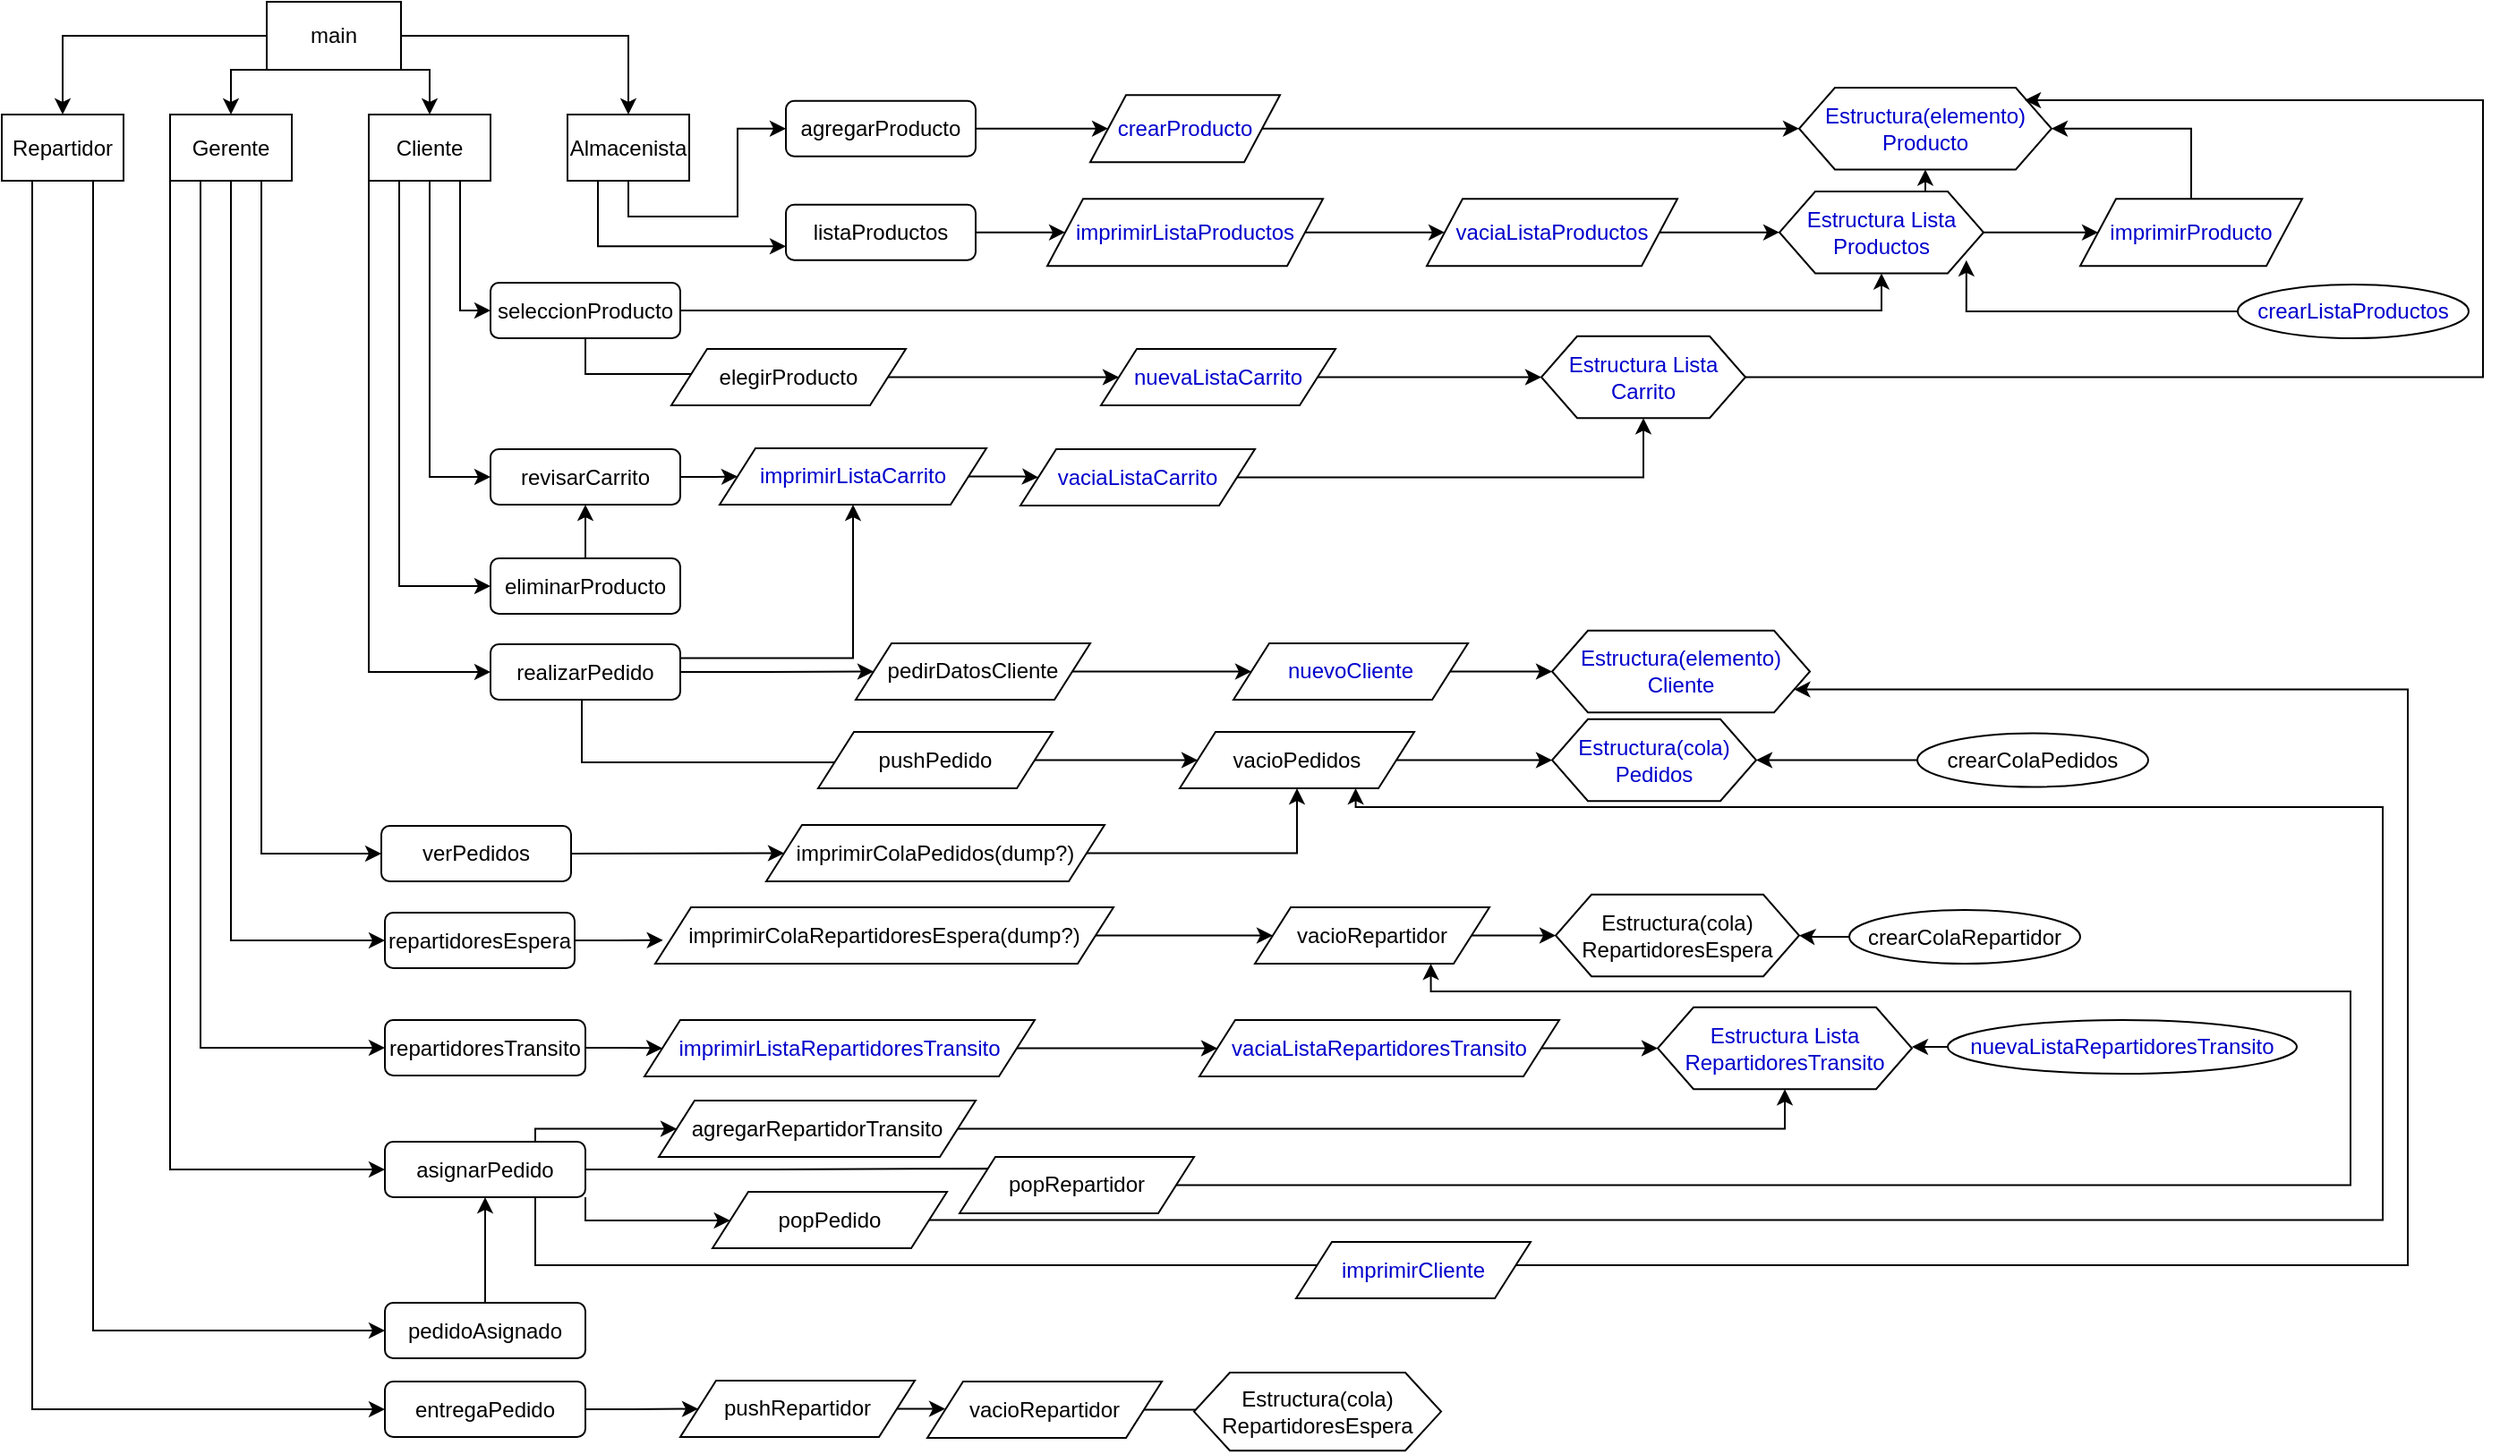 <mxfile version="17.4.1" type="device"><diagram id="2bmFdXmFBogVM8fUGb1J" name="Page-1"><mxGraphModel dx="1073" dy="467" grid="0" gridSize="10" guides="1" tooltips="1" connect="1" arrows="1" fold="1" page="1" pageScale="1" pageWidth="827" pageHeight="1169" math="0" shadow="0"><root><mxCell id="0"/><mxCell id="1" parent="0"/><mxCell id="X82TEkIW_1v4thmt-Yyp-21" style="edgeStyle=orthogonalEdgeStyle;rounded=0;orthogonalLoop=1;jettySize=auto;html=1;exitX=0;exitY=1;exitDx=0;exitDy=0;entryX=0.5;entryY=0;entryDx=0;entryDy=0;" edge="1" parent="1" source="X82TEkIW_1v4thmt-Yyp-1" target="X82TEkIW_1v4thmt-Yyp-6"><mxGeometry relative="1" as="geometry"/></mxCell><mxCell id="X82TEkIW_1v4thmt-Yyp-23" style="edgeStyle=orthogonalEdgeStyle;rounded=0;orthogonalLoop=1;jettySize=auto;html=1;exitX=1;exitY=0.5;exitDx=0;exitDy=0;entryX=0.5;entryY=0;entryDx=0;entryDy=0;" edge="1" parent="1" source="X82TEkIW_1v4thmt-Yyp-1" target="X82TEkIW_1v4thmt-Yyp-4"><mxGeometry relative="1" as="geometry"/></mxCell><mxCell id="X82TEkIW_1v4thmt-Yyp-52" style="edgeStyle=orthogonalEdgeStyle;rounded=0;orthogonalLoop=1;jettySize=auto;html=1;exitX=1;exitY=1;exitDx=0;exitDy=0;entryX=0.5;entryY=0;entryDx=0;entryDy=0;" edge="1" parent="1" source="X82TEkIW_1v4thmt-Yyp-1" target="X82TEkIW_1v4thmt-Yyp-2"><mxGeometry relative="1" as="geometry"/></mxCell><mxCell id="X82TEkIW_1v4thmt-Yyp-53" style="edgeStyle=orthogonalEdgeStyle;rounded=0;orthogonalLoop=1;jettySize=auto;html=1;entryX=0.5;entryY=0;entryDx=0;entryDy=0;" edge="1" parent="1" source="X82TEkIW_1v4thmt-Yyp-1" target="X82TEkIW_1v4thmt-Yyp-5"><mxGeometry relative="1" as="geometry"/></mxCell><mxCell id="X82TEkIW_1v4thmt-Yyp-1" value="main" style="rounded=0;whiteSpace=wrap;html=1;" vertex="1" parent="1"><mxGeometry x="339" y="12" width="75" height="38" as="geometry"/></mxCell><mxCell id="X82TEkIW_1v4thmt-Yyp-84" style="edgeStyle=orthogonalEdgeStyle;rounded=0;orthogonalLoop=1;jettySize=auto;html=1;exitX=0.5;exitY=1;exitDx=0;exitDy=0;entryX=0;entryY=0.5;entryDx=0;entryDy=0;" edge="1" parent="1" source="X82TEkIW_1v4thmt-Yyp-2" target="X82TEkIW_1v4thmt-Yyp-83"><mxGeometry relative="1" as="geometry"/></mxCell><mxCell id="X82TEkIW_1v4thmt-Yyp-92" style="edgeStyle=orthogonalEdgeStyle;rounded=0;orthogonalLoop=1;jettySize=auto;html=1;exitX=0.25;exitY=1;exitDx=0;exitDy=0;entryX=0;entryY=0.5;entryDx=0;entryDy=0;" edge="1" parent="1" source="X82TEkIW_1v4thmt-Yyp-2" target="X82TEkIW_1v4thmt-Yyp-91"><mxGeometry relative="1" as="geometry"/></mxCell><mxCell id="X82TEkIW_1v4thmt-Yyp-95" style="edgeStyle=orthogonalEdgeStyle;rounded=0;orthogonalLoop=1;jettySize=auto;html=1;exitX=0;exitY=1;exitDx=0;exitDy=0;entryX=0;entryY=0.5;entryDx=0;entryDy=0;" edge="1" parent="1" source="X82TEkIW_1v4thmt-Yyp-2" target="X82TEkIW_1v4thmt-Yyp-94"><mxGeometry relative="1" as="geometry"/></mxCell><mxCell id="X82TEkIW_1v4thmt-Yyp-96" style="edgeStyle=orthogonalEdgeStyle;rounded=0;orthogonalLoop=1;jettySize=auto;html=1;exitX=0.75;exitY=1;exitDx=0;exitDy=0;entryX=0;entryY=0.5;entryDx=0;entryDy=0;" edge="1" parent="1" source="X82TEkIW_1v4thmt-Yyp-2" target="X82TEkIW_1v4thmt-Yyp-54"><mxGeometry relative="1" as="geometry"><Array as="points"><mxPoint x="447" y="184"/></Array></mxGeometry></mxCell><mxCell id="X82TEkIW_1v4thmt-Yyp-2" value="Cliente" style="rounded=0;whiteSpace=wrap;html=1;" vertex="1" parent="1"><mxGeometry x="396" y="75" width="68" height="37" as="geometry"/></mxCell><mxCell id="X82TEkIW_1v4thmt-Yyp-28" style="edgeStyle=orthogonalEdgeStyle;rounded=0;orthogonalLoop=1;jettySize=auto;html=1;exitX=0.5;exitY=1;exitDx=0;exitDy=0;entryX=0;entryY=0.5;entryDx=0;entryDy=0;" edge="1" parent="1" source="X82TEkIW_1v4thmt-Yyp-4" target="X82TEkIW_1v4thmt-Yyp-24"><mxGeometry relative="1" as="geometry"/></mxCell><mxCell id="X82TEkIW_1v4thmt-Yyp-30" style="edgeStyle=orthogonalEdgeStyle;rounded=0;orthogonalLoop=1;jettySize=auto;html=1;exitX=0.25;exitY=1;exitDx=0;exitDy=0;entryX=0;entryY=0.75;entryDx=0;entryDy=0;" edge="1" parent="1" source="X82TEkIW_1v4thmt-Yyp-4" target="X82TEkIW_1v4thmt-Yyp-29"><mxGeometry relative="1" as="geometry"/></mxCell><mxCell id="X82TEkIW_1v4thmt-Yyp-4" value="Almacenista" style="rounded=0;whiteSpace=wrap;html=1;" vertex="1" parent="1"><mxGeometry x="507" y="75" width="68" height="37" as="geometry"/></mxCell><mxCell id="X82TEkIW_1v4thmt-Yyp-168" style="edgeStyle=orthogonalEdgeStyle;rounded=0;orthogonalLoop=1;jettySize=auto;html=1;exitX=0.75;exitY=1;exitDx=0;exitDy=0;entryX=0;entryY=0.5;entryDx=0;entryDy=0;" edge="1" parent="1" source="X82TEkIW_1v4thmt-Yyp-5" target="X82TEkIW_1v4thmt-Yyp-167"><mxGeometry relative="1" as="geometry"/></mxCell><mxCell id="X82TEkIW_1v4thmt-Yyp-172" style="edgeStyle=orthogonalEdgeStyle;rounded=0;orthogonalLoop=1;jettySize=auto;html=1;exitX=0.25;exitY=1;exitDx=0;exitDy=0;entryX=0;entryY=0.5;entryDx=0;entryDy=0;" edge="1" parent="1" source="X82TEkIW_1v4thmt-Yyp-5" target="X82TEkIW_1v4thmt-Yyp-171"><mxGeometry relative="1" as="geometry"/></mxCell><mxCell id="X82TEkIW_1v4thmt-Yyp-5" value="Repartidor" style="rounded=0;whiteSpace=wrap;html=1;" vertex="1" parent="1"><mxGeometry x="191" y="75" width="68" height="37" as="geometry"/></mxCell><mxCell id="X82TEkIW_1v4thmt-Yyp-117" style="edgeStyle=orthogonalEdgeStyle;rounded=0;orthogonalLoop=1;jettySize=auto;html=1;exitX=0.75;exitY=1;exitDx=0;exitDy=0;entryX=0;entryY=0.5;entryDx=0;entryDy=0;" edge="1" parent="1" source="X82TEkIW_1v4thmt-Yyp-6" target="X82TEkIW_1v4thmt-Yyp-116"><mxGeometry relative="1" as="geometry"/></mxCell><mxCell id="X82TEkIW_1v4thmt-Yyp-122" style="edgeStyle=orthogonalEdgeStyle;rounded=0;orthogonalLoop=1;jettySize=auto;html=1;exitX=0.5;exitY=1;exitDx=0;exitDy=0;entryX=0;entryY=0.5;entryDx=0;entryDy=0;" edge="1" parent="1" source="X82TEkIW_1v4thmt-Yyp-6" target="X82TEkIW_1v4thmt-Yyp-121"><mxGeometry relative="1" as="geometry"/></mxCell><mxCell id="X82TEkIW_1v4thmt-Yyp-132" style="edgeStyle=orthogonalEdgeStyle;rounded=0;orthogonalLoop=1;jettySize=auto;html=1;exitX=0.25;exitY=1;exitDx=0;exitDy=0;entryX=0;entryY=0.5;entryDx=0;entryDy=0;" edge="1" parent="1" source="X82TEkIW_1v4thmt-Yyp-6" target="X82TEkIW_1v4thmt-Yyp-131"><mxGeometry relative="1" as="geometry"/></mxCell><mxCell id="X82TEkIW_1v4thmt-Yyp-146" style="edgeStyle=orthogonalEdgeStyle;rounded=0;orthogonalLoop=1;jettySize=auto;html=1;exitX=0;exitY=1;exitDx=0;exitDy=0;entryX=0;entryY=0.5;entryDx=0;entryDy=0;" edge="1" parent="1" source="X82TEkIW_1v4thmt-Yyp-6" target="X82TEkIW_1v4thmt-Yyp-145"><mxGeometry relative="1" as="geometry"/></mxCell><mxCell id="X82TEkIW_1v4thmt-Yyp-6" value="Gerente" style="rounded=0;whiteSpace=wrap;html=1;" vertex="1" parent="1"><mxGeometry x="285" y="75" width="68" height="37" as="geometry"/></mxCell><mxCell id="X82TEkIW_1v4thmt-Yyp-24" value="agregarProducto" style="rounded=1;whiteSpace=wrap;html=1;" vertex="1" parent="1"><mxGeometry x="629" y="67.37" width="106" height="31" as="geometry"/></mxCell><mxCell id="X82TEkIW_1v4thmt-Yyp-39" style="edgeStyle=orthogonalEdgeStyle;rounded=0;orthogonalLoop=1;jettySize=auto;html=1;exitX=1;exitY=0.5;exitDx=0;exitDy=0;entryX=0;entryY=0.5;entryDx=0;entryDy=0;" edge="1" parent="1" source="X82TEkIW_1v4thmt-Yyp-25" target="X82TEkIW_1v4thmt-Yyp-38"><mxGeometry relative="1" as="geometry"/></mxCell><mxCell id="X82TEkIW_1v4thmt-Yyp-25" value="&lt;font color=&quot;#0000cc&quot;&gt;crearProducto&lt;/font&gt;" style="shape=parallelogram;perimeter=parallelogramPerimeter;whiteSpace=wrap;html=1;fixedSize=1;" vertex="1" parent="1"><mxGeometry x="799" y="64.12" width="106" height="37.5" as="geometry"/></mxCell><mxCell id="X82TEkIW_1v4thmt-Yyp-26" value="" style="edgeStyle=orthogonalEdgeStyle;rounded=0;orthogonalLoop=1;jettySize=auto;html=1;" edge="1" parent="1" source="X82TEkIW_1v4thmt-Yyp-24" target="X82TEkIW_1v4thmt-Yyp-25"><mxGeometry relative="1" as="geometry"/></mxCell><mxCell id="X82TEkIW_1v4thmt-Yyp-36" style="edgeStyle=orthogonalEdgeStyle;rounded=0;orthogonalLoop=1;jettySize=auto;html=1;" edge="1" parent="1" source="X82TEkIW_1v4thmt-Yyp-29" target="X82TEkIW_1v4thmt-Yyp-35"><mxGeometry relative="1" as="geometry"/></mxCell><mxCell id="X82TEkIW_1v4thmt-Yyp-29" value="listaProductos" style="rounded=1;whiteSpace=wrap;html=1;" vertex="1" parent="1"><mxGeometry x="629" y="125.37" width="106" height="31" as="geometry"/></mxCell><mxCell id="X82TEkIW_1v4thmt-Yyp-60" style="edgeStyle=orthogonalEdgeStyle;rounded=0;orthogonalLoop=1;jettySize=auto;html=1;entryX=1;entryY=0.5;entryDx=0;entryDy=0;" edge="1" parent="1" source="X82TEkIW_1v4thmt-Yyp-34" target="X82TEkIW_1v4thmt-Yyp-38"><mxGeometry relative="1" as="geometry"><Array as="points"><mxPoint x="1414" y="83"/></Array></mxGeometry></mxCell><mxCell id="X82TEkIW_1v4thmt-Yyp-34" value="&lt;font color=&quot;#0000cc&quot;&gt;imprimirProducto&lt;/font&gt;" style="shape=parallelogram;perimeter=parallelogramPerimeter;whiteSpace=wrap;html=1;fixedSize=1;" vertex="1" parent="1"><mxGeometry x="1352" y="122.12" width="124" height="37.5" as="geometry"/></mxCell><mxCell id="X82TEkIW_1v4thmt-Yyp-58" style="edgeStyle=orthogonalEdgeStyle;rounded=0;orthogonalLoop=1;jettySize=auto;html=1;entryX=0;entryY=0.5;entryDx=0;entryDy=0;" edge="1" parent="1" source="X82TEkIW_1v4thmt-Yyp-35" target="X82TEkIW_1v4thmt-Yyp-73"><mxGeometry relative="1" as="geometry"><mxPoint x="948.4" y="140.87" as="targetPoint"/></mxGeometry></mxCell><mxCell id="X82TEkIW_1v4thmt-Yyp-35" value="&lt;font color=&quot;#0000cc&quot;&gt;imprimirListaProductos&lt;/font&gt;" style="shape=parallelogram;perimeter=parallelogramPerimeter;whiteSpace=wrap;html=1;fixedSize=1;" vertex="1" parent="1"><mxGeometry x="775" y="122.12" width="154" height="37.5" as="geometry"/></mxCell><mxCell id="X82TEkIW_1v4thmt-Yyp-38" value="&lt;font color=&quot;#0000cc&quot;&gt;Estructura(elemento) Producto&lt;/font&gt;" style="shape=hexagon;perimeter=hexagonPerimeter2;whiteSpace=wrap;html=1;fixedSize=1;" vertex="1" parent="1"><mxGeometry x="1195" y="59.99" width="141" height="45.75" as="geometry"/></mxCell><mxCell id="X82TEkIW_1v4thmt-Yyp-62" style="edgeStyle=orthogonalEdgeStyle;rounded=0;orthogonalLoop=1;jettySize=auto;html=1;exitX=1;exitY=0.5;exitDx=0;exitDy=0;entryX=0.5;entryY=1;entryDx=0;entryDy=0;" edge="1" parent="1" source="X82TEkIW_1v4thmt-Yyp-54" target="X82TEkIW_1v4thmt-Yyp-57"><mxGeometry relative="1" as="geometry"/></mxCell><mxCell id="X82TEkIW_1v4thmt-Yyp-79" style="edgeStyle=orthogonalEdgeStyle;rounded=0;orthogonalLoop=1;jettySize=auto;html=1;entryX=0;entryY=0.25;entryDx=0;entryDy=0;" edge="1" parent="1" source="X82TEkIW_1v4thmt-Yyp-54" target="X82TEkIW_1v4thmt-Yyp-76"><mxGeometry relative="1" as="geometry"/></mxCell><mxCell id="X82TEkIW_1v4thmt-Yyp-54" value="seleccionProducto" style="rounded=1;whiteSpace=wrap;html=1;" vertex="1" parent="1"><mxGeometry x="464" y="169" width="106" height="31" as="geometry"/></mxCell><mxCell id="X82TEkIW_1v4thmt-Yyp-59" style="edgeStyle=orthogonalEdgeStyle;rounded=0;orthogonalLoop=1;jettySize=auto;html=1;entryX=0;entryY=0.5;entryDx=0;entryDy=0;" edge="1" parent="1" source="X82TEkIW_1v4thmt-Yyp-57" target="X82TEkIW_1v4thmt-Yyp-34"><mxGeometry relative="1" as="geometry"/></mxCell><mxCell id="X82TEkIW_1v4thmt-Yyp-75" style="edgeStyle=orthogonalEdgeStyle;rounded=0;orthogonalLoop=1;jettySize=auto;html=1;exitX=0.5;exitY=0;exitDx=0;exitDy=0;entryX=0.5;entryY=1;entryDx=0;entryDy=0;" edge="1" parent="1" source="X82TEkIW_1v4thmt-Yyp-57" target="X82TEkIW_1v4thmt-Yyp-38"><mxGeometry relative="1" as="geometry"/></mxCell><mxCell id="X82TEkIW_1v4thmt-Yyp-57" value="&lt;font color=&quot;#0000cc&quot;&gt;Estructura Lista Productos&lt;/font&gt;" style="shape=hexagon;perimeter=hexagonPerimeter2;whiteSpace=wrap;html=1;fixedSize=1;" vertex="1" parent="1"><mxGeometry x="1184" y="117.99" width="114" height="45.75" as="geometry"/></mxCell><mxCell id="X82TEkIW_1v4thmt-Yyp-184" style="edgeStyle=orthogonalEdgeStyle;rounded=0;orthogonalLoop=1;jettySize=auto;html=1;exitX=1;exitY=0.5;exitDx=0;exitDy=0;entryX=0.894;entryY=0.153;entryDx=0;entryDy=0;entryPerimeter=0;fontColor=#0000CC;" edge="1" parent="1" source="X82TEkIW_1v4thmt-Yyp-63" target="X82TEkIW_1v4thmt-Yyp-38"><mxGeometry relative="1" as="geometry"><Array as="points"><mxPoint x="1577" y="222"/><mxPoint x="1577" y="67"/></Array></mxGeometry></mxCell><mxCell id="X82TEkIW_1v4thmt-Yyp-63" value="&lt;font color=&quot;#0000cc&quot;&gt;Estructura Lista Carrito&lt;/font&gt;" style="shape=hexagon;perimeter=hexagonPerimeter2;whiteSpace=wrap;html=1;fixedSize=1;" vertex="1" parent="1"><mxGeometry x="1051" y="198.89" width="114" height="45.75" as="geometry"/></mxCell><mxCell id="X82TEkIW_1v4thmt-Yyp-67" style="edgeStyle=orthogonalEdgeStyle;rounded=0;orthogonalLoop=1;jettySize=auto;html=1;entryX=0;entryY=0.5;entryDx=0;entryDy=0;" edge="1" parent="1" source="X82TEkIW_1v4thmt-Yyp-65" target="X82TEkIW_1v4thmt-Yyp-63"><mxGeometry relative="1" as="geometry"/></mxCell><mxCell id="X82TEkIW_1v4thmt-Yyp-65" value="&lt;font color=&quot;#0000cc&quot;&gt;nuevaListaCarrito&lt;/font&gt;" style="shape=parallelogram;perimeter=parallelogramPerimeter;whiteSpace=wrap;html=1;fixedSize=1;" vertex="1" parent="1"><mxGeometry x="805" y="206.01" width="131" height="31.5" as="geometry"/></mxCell><mxCell id="X82TEkIW_1v4thmt-Yyp-74" style="edgeStyle=orthogonalEdgeStyle;rounded=0;orthogonalLoop=1;jettySize=auto;html=1;entryX=0;entryY=0.5;entryDx=0;entryDy=0;" edge="1" parent="1" source="X82TEkIW_1v4thmt-Yyp-73" target="X82TEkIW_1v4thmt-Yyp-57"><mxGeometry relative="1" as="geometry"/></mxCell><mxCell id="X82TEkIW_1v4thmt-Yyp-73" value="&lt;font color=&quot;#0000cc&quot;&gt;vaciaListaProductos&lt;/font&gt;" style="shape=parallelogram;perimeter=parallelogramPerimeter;whiteSpace=wrap;html=1;fixedSize=1;" vertex="1" parent="1"><mxGeometry x="987" y="122.11" width="140" height="37.5" as="geometry"/></mxCell><mxCell id="X82TEkIW_1v4thmt-Yyp-87" style="edgeStyle=orthogonalEdgeStyle;rounded=0;orthogonalLoop=1;jettySize=auto;html=1;" edge="1" parent="1" source="X82TEkIW_1v4thmt-Yyp-76" target="X82TEkIW_1v4thmt-Yyp-65"><mxGeometry relative="1" as="geometry"/></mxCell><mxCell id="X82TEkIW_1v4thmt-Yyp-76" value="elegirProducto" style="shape=parallelogram;perimeter=parallelogramPerimeter;whiteSpace=wrap;html=1;fixedSize=1;" vertex="1" parent="1"><mxGeometry x="565" y="206.01" width="131" height="31.5" as="geometry"/></mxCell><mxCell id="X82TEkIW_1v4thmt-Yyp-89" style="edgeStyle=orthogonalEdgeStyle;rounded=0;orthogonalLoop=1;jettySize=auto;html=1;entryX=0.5;entryY=1;entryDx=0;entryDy=0;" edge="1" parent="1" source="X82TEkIW_1v4thmt-Yyp-80" target="X82TEkIW_1v4thmt-Yyp-63"><mxGeometry relative="1" as="geometry"/></mxCell><mxCell id="X82TEkIW_1v4thmt-Yyp-80" value="&lt;font color=&quot;#0000cc&quot;&gt;vaciaListaCarrito&lt;/font&gt;" style="shape=parallelogram;perimeter=parallelogramPerimeter;whiteSpace=wrap;html=1;fixedSize=1;" vertex="1" parent="1"><mxGeometry x="760" y="262" width="131" height="31.5" as="geometry"/></mxCell><mxCell id="X82TEkIW_1v4thmt-Yyp-86" style="edgeStyle=orthogonalEdgeStyle;rounded=0;orthogonalLoop=1;jettySize=auto;html=1;" edge="1" parent="1" source="X82TEkIW_1v4thmt-Yyp-83" target="X82TEkIW_1v4thmt-Yyp-85"><mxGeometry relative="1" as="geometry"/></mxCell><mxCell id="X82TEkIW_1v4thmt-Yyp-83" value="revisarCarrito" style="rounded=1;whiteSpace=wrap;html=1;" vertex="1" parent="1"><mxGeometry x="464" y="262" width="106" height="31" as="geometry"/></mxCell><mxCell id="X82TEkIW_1v4thmt-Yyp-88" style="edgeStyle=orthogonalEdgeStyle;rounded=0;orthogonalLoop=1;jettySize=auto;html=1;entryX=0;entryY=0.5;entryDx=0;entryDy=0;" edge="1" parent="1" source="X82TEkIW_1v4thmt-Yyp-85" target="X82TEkIW_1v4thmt-Yyp-80"><mxGeometry relative="1" as="geometry"/></mxCell><mxCell id="X82TEkIW_1v4thmt-Yyp-85" value="&lt;font color=&quot;#0000cc&quot;&gt;imprimirListaCarrito&lt;/font&gt;" style="shape=parallelogram;perimeter=parallelogramPerimeter;whiteSpace=wrap;html=1;fixedSize=1;" vertex="1" parent="1"><mxGeometry x="592" y="261.5" width="149" height="31.5" as="geometry"/></mxCell><mxCell id="X82TEkIW_1v4thmt-Yyp-93" style="edgeStyle=orthogonalEdgeStyle;rounded=0;orthogonalLoop=1;jettySize=auto;html=1;entryX=0.5;entryY=1;entryDx=0;entryDy=0;" edge="1" parent="1" source="X82TEkIW_1v4thmt-Yyp-91" target="X82TEkIW_1v4thmt-Yyp-83"><mxGeometry relative="1" as="geometry"/></mxCell><mxCell id="X82TEkIW_1v4thmt-Yyp-91" value="eliminarProducto" style="rounded=1;whiteSpace=wrap;html=1;" vertex="1" parent="1"><mxGeometry x="464" y="323" width="106" height="31" as="geometry"/></mxCell><mxCell id="X82TEkIW_1v4thmt-Yyp-97" style="edgeStyle=orthogonalEdgeStyle;rounded=0;orthogonalLoop=1;jettySize=auto;html=1;exitX=1;exitY=0.25;exitDx=0;exitDy=0;entryX=0.5;entryY=1;entryDx=0;entryDy=0;" edge="1" parent="1" source="X82TEkIW_1v4thmt-Yyp-94" target="X82TEkIW_1v4thmt-Yyp-85"><mxGeometry relative="1" as="geometry"/></mxCell><mxCell id="X82TEkIW_1v4thmt-Yyp-100" style="edgeStyle=orthogonalEdgeStyle;rounded=0;orthogonalLoop=1;jettySize=auto;html=1;exitX=1;exitY=0.5;exitDx=0;exitDy=0;entryX=0;entryY=0.5;entryDx=0;entryDy=0;" edge="1" parent="1" source="X82TEkIW_1v4thmt-Yyp-94" target="X82TEkIW_1v4thmt-Yyp-99"><mxGeometry relative="1" as="geometry"><mxPoint x="673.2" y="386.8" as="targetPoint"/></mxGeometry></mxCell><mxCell id="X82TEkIW_1v4thmt-Yyp-107" style="edgeStyle=orthogonalEdgeStyle;rounded=0;orthogonalLoop=1;jettySize=auto;html=1;entryX=0;entryY=0.5;entryDx=0;entryDy=0;" edge="1" parent="1" source="X82TEkIW_1v4thmt-Yyp-94" target="X82TEkIW_1v4thmt-Yyp-106"><mxGeometry relative="1" as="geometry"><Array as="points"><mxPoint x="515" y="437"/></Array></mxGeometry></mxCell><mxCell id="X82TEkIW_1v4thmt-Yyp-94" value="realizarPedido" style="rounded=1;whiteSpace=wrap;html=1;" vertex="1" parent="1"><mxGeometry x="464" y="371" width="106" height="31" as="geometry"/></mxCell><mxCell id="X82TEkIW_1v4thmt-Yyp-98" value="&lt;font color=&quot;#0000cc&quot;&gt;Estructura(elemento) Cliente&lt;/font&gt;" style="shape=hexagon;perimeter=hexagonPerimeter2;whiteSpace=wrap;html=1;fixedSize=1;" vertex="1" parent="1"><mxGeometry x="1057" y="363.37" width="144" height="45.75" as="geometry"/></mxCell><mxCell id="X82TEkIW_1v4thmt-Yyp-103" value="" style="edgeStyle=orthogonalEdgeStyle;rounded=0;orthogonalLoop=1;jettySize=auto;html=1;" edge="1" parent="1" source="X82TEkIW_1v4thmt-Yyp-99" target="X82TEkIW_1v4thmt-Yyp-102"><mxGeometry relative="1" as="geometry"/></mxCell><mxCell id="X82TEkIW_1v4thmt-Yyp-99" value="pedirDatosCliente" style="shape=parallelogram;perimeter=parallelogramPerimeter;whiteSpace=wrap;html=1;fixedSize=1;" vertex="1" parent="1"><mxGeometry x="668" y="370.5" width="131" height="31.5" as="geometry"/></mxCell><mxCell id="X82TEkIW_1v4thmt-Yyp-104" style="edgeStyle=orthogonalEdgeStyle;rounded=0;orthogonalLoop=1;jettySize=auto;html=1;entryX=0;entryY=0.5;entryDx=0;entryDy=0;" edge="1" parent="1" source="X82TEkIW_1v4thmt-Yyp-102" target="X82TEkIW_1v4thmt-Yyp-98"><mxGeometry relative="1" as="geometry"/></mxCell><mxCell id="X82TEkIW_1v4thmt-Yyp-102" value="&lt;font color=&quot;#0000cc&quot;&gt;nuevoCliente&lt;/font&gt;" style="shape=parallelogram;perimeter=parallelogramPerimeter;whiteSpace=wrap;html=1;fixedSize=1;" vertex="1" parent="1"><mxGeometry x="879" y="370.5" width="131" height="31.5" as="geometry"/></mxCell><mxCell id="X82TEkIW_1v4thmt-Yyp-109" style="edgeStyle=orthogonalEdgeStyle;rounded=0;orthogonalLoop=1;jettySize=auto;html=1;entryX=0;entryY=0.5;entryDx=0;entryDy=0;" edge="1" parent="1" source="X82TEkIW_1v4thmt-Yyp-106" target="X82TEkIW_1v4thmt-Yyp-108"><mxGeometry relative="1" as="geometry"/></mxCell><mxCell id="X82TEkIW_1v4thmt-Yyp-106" value="pushPedido" style="shape=parallelogram;perimeter=parallelogramPerimeter;whiteSpace=wrap;html=1;fixedSize=1;" vertex="1" parent="1"><mxGeometry x="647" y="420" width="131" height="31.5" as="geometry"/></mxCell><mxCell id="X82TEkIW_1v4thmt-Yyp-111" style="edgeStyle=orthogonalEdgeStyle;rounded=0;orthogonalLoop=1;jettySize=auto;html=1;exitX=1;exitY=0.5;exitDx=0;exitDy=0;entryX=0;entryY=0.5;entryDx=0;entryDy=0;" edge="1" parent="1" source="X82TEkIW_1v4thmt-Yyp-108" target="X82TEkIW_1v4thmt-Yyp-110"><mxGeometry relative="1" as="geometry"/></mxCell><mxCell id="X82TEkIW_1v4thmt-Yyp-108" value="vacioPedidos" style="shape=parallelogram;perimeter=parallelogramPerimeter;whiteSpace=wrap;html=1;fixedSize=1;" vertex="1" parent="1"><mxGeometry x="849" y="420" width="131" height="31.5" as="geometry"/></mxCell><mxCell id="X82TEkIW_1v4thmt-Yyp-110" value="&lt;font color=&quot;#0000cc&quot;&gt;Estructura(cola) Pedidos&lt;/font&gt;" style="shape=hexagon;perimeter=hexagonPerimeter2;whiteSpace=wrap;html=1;fixedSize=1;" vertex="1" parent="1"><mxGeometry x="1057" y="412.87" width="114" height="45.75" as="geometry"/></mxCell><mxCell id="X82TEkIW_1v4thmt-Yyp-113" style="edgeStyle=orthogonalEdgeStyle;rounded=0;orthogonalLoop=1;jettySize=auto;html=1;entryX=0.916;entryY=0.84;entryDx=0;entryDy=0;entryPerimeter=0;" edge="1" parent="1" source="X82TEkIW_1v4thmt-Yyp-112" target="X82TEkIW_1v4thmt-Yyp-57"><mxGeometry relative="1" as="geometry"/></mxCell><mxCell id="X82TEkIW_1v4thmt-Yyp-112" value="&lt;font color=&quot;#0000cc&quot;&gt;crearListaProductos&lt;/font&gt;" style="ellipse;whiteSpace=wrap;html=1;" vertex="1" parent="1"><mxGeometry x="1440" y="170" width="129" height="30" as="geometry"/></mxCell><mxCell id="X82TEkIW_1v4thmt-Yyp-115" style="edgeStyle=orthogonalEdgeStyle;rounded=0;orthogonalLoop=1;jettySize=auto;html=1;entryX=1;entryY=0.5;entryDx=0;entryDy=0;" edge="1" parent="1" source="X82TEkIW_1v4thmt-Yyp-114" target="X82TEkIW_1v4thmt-Yyp-110"><mxGeometry relative="1" as="geometry"/></mxCell><mxCell id="X82TEkIW_1v4thmt-Yyp-114" value="crearColaPedidos" style="ellipse;whiteSpace=wrap;html=1;" vertex="1" parent="1"><mxGeometry x="1261" y="420.74" width="129" height="30" as="geometry"/></mxCell><mxCell id="X82TEkIW_1v4thmt-Yyp-119" style="edgeStyle=orthogonalEdgeStyle;rounded=0;orthogonalLoop=1;jettySize=auto;html=1;exitX=1;exitY=0.5;exitDx=0;exitDy=0;entryX=0;entryY=0.5;entryDx=0;entryDy=0;" edge="1" parent="1" source="X82TEkIW_1v4thmt-Yyp-116" target="X82TEkIW_1v4thmt-Yyp-118"><mxGeometry relative="1" as="geometry"><Array as="points"><mxPoint x="507" y="488"/></Array></mxGeometry></mxCell><mxCell id="X82TEkIW_1v4thmt-Yyp-116" value="verPedidos" style="rounded=1;whiteSpace=wrap;html=1;" vertex="1" parent="1"><mxGeometry x="403" y="472.5" width="106" height="31" as="geometry"/></mxCell><mxCell id="X82TEkIW_1v4thmt-Yyp-120" style="edgeStyle=orthogonalEdgeStyle;rounded=0;orthogonalLoop=1;jettySize=auto;html=1;exitX=1;exitY=0.5;exitDx=0;exitDy=0;entryX=0.5;entryY=1;entryDx=0;entryDy=0;" edge="1" parent="1" source="X82TEkIW_1v4thmt-Yyp-118" target="X82TEkIW_1v4thmt-Yyp-108"><mxGeometry relative="1" as="geometry"/></mxCell><mxCell id="X82TEkIW_1v4thmt-Yyp-118" value="imprimirColaPedidos(dump?)" style="shape=parallelogram;perimeter=parallelogramPerimeter;whiteSpace=wrap;html=1;fixedSize=1;" vertex="1" parent="1"><mxGeometry x="618" y="472" width="189" height="31.5" as="geometry"/></mxCell><mxCell id="X82TEkIW_1v4thmt-Yyp-124" style="edgeStyle=orthogonalEdgeStyle;rounded=0;orthogonalLoop=1;jettySize=auto;html=1;exitX=1;exitY=0.5;exitDx=0;exitDy=0;entryX=0.017;entryY=0.584;entryDx=0;entryDy=0;entryPerimeter=0;" edge="1" parent="1" source="X82TEkIW_1v4thmt-Yyp-121" target="X82TEkIW_1v4thmt-Yyp-123"><mxGeometry relative="1" as="geometry"/></mxCell><mxCell id="X82TEkIW_1v4thmt-Yyp-121" value="repartidoresEspera" style="rounded=1;whiteSpace=wrap;html=1;" vertex="1" parent="1"><mxGeometry x="405" y="521" width="106" height="31" as="geometry"/></mxCell><mxCell id="X82TEkIW_1v4thmt-Yyp-128" style="edgeStyle=orthogonalEdgeStyle;rounded=0;orthogonalLoop=1;jettySize=auto;html=1;entryX=0;entryY=0.5;entryDx=0;entryDy=0;" edge="1" parent="1" source="X82TEkIW_1v4thmt-Yyp-123" target="X82TEkIW_1v4thmt-Yyp-126"><mxGeometry relative="1" as="geometry"/></mxCell><mxCell id="X82TEkIW_1v4thmt-Yyp-123" value="imprimirColaRepartidoresEspera(dump?)" style="shape=parallelogram;perimeter=parallelogramPerimeter;whiteSpace=wrap;html=1;fixedSize=1;" vertex="1" parent="1"><mxGeometry x="556" y="518" width="256" height="31.5" as="geometry"/></mxCell><mxCell id="X82TEkIW_1v4thmt-Yyp-130" style="edgeStyle=orthogonalEdgeStyle;rounded=0;orthogonalLoop=1;jettySize=auto;html=1;entryX=0;entryY=0.5;entryDx=0;entryDy=0;" edge="1" parent="1" source="X82TEkIW_1v4thmt-Yyp-126" target="X82TEkIW_1v4thmt-Yyp-129"><mxGeometry relative="1" as="geometry"/></mxCell><mxCell id="X82TEkIW_1v4thmt-Yyp-126" value="vacioRepartidor" style="shape=parallelogram;perimeter=parallelogramPerimeter;whiteSpace=wrap;html=1;fixedSize=1;" vertex="1" parent="1"><mxGeometry x="891" y="518" width="131" height="31.5" as="geometry"/></mxCell><mxCell id="X82TEkIW_1v4thmt-Yyp-129" value="Estructura(cola) RepartidoresEspera" style="shape=hexagon;perimeter=hexagonPerimeter2;whiteSpace=wrap;html=1;fixedSize=1;" vertex="1" parent="1"><mxGeometry x="1059" y="510.88" width="136" height="45.75" as="geometry"/></mxCell><mxCell id="X82TEkIW_1v4thmt-Yyp-135" style="edgeStyle=orthogonalEdgeStyle;rounded=0;orthogonalLoop=1;jettySize=auto;html=1;entryX=0;entryY=0.5;entryDx=0;entryDy=0;" edge="1" parent="1" source="X82TEkIW_1v4thmt-Yyp-131" target="X82TEkIW_1v4thmt-Yyp-133"><mxGeometry relative="1" as="geometry"/></mxCell><mxCell id="X82TEkIW_1v4thmt-Yyp-131" value="repartidoresTransito" style="rounded=1;whiteSpace=wrap;html=1;" vertex="1" parent="1"><mxGeometry x="405" y="581" width="112" height="31" as="geometry"/></mxCell><mxCell id="X82TEkIW_1v4thmt-Yyp-137" style="edgeStyle=orthogonalEdgeStyle;rounded=0;orthogonalLoop=1;jettySize=auto;html=1;entryX=0;entryY=0.5;entryDx=0;entryDy=0;" edge="1" parent="1" source="X82TEkIW_1v4thmt-Yyp-133" target="X82TEkIW_1v4thmt-Yyp-136"><mxGeometry relative="1" as="geometry"/></mxCell><mxCell id="X82TEkIW_1v4thmt-Yyp-133" value="&lt;font color=&quot;#0000cc&quot;&gt;imprimirListaRepartidoresTransito&lt;/font&gt;" style="shape=parallelogram;perimeter=parallelogramPerimeter;whiteSpace=wrap;html=1;fixedSize=1;" vertex="1" parent="1"><mxGeometry x="550" y="581" width="218" height="31.5" as="geometry"/></mxCell><mxCell id="X82TEkIW_1v4thmt-Yyp-140" style="edgeStyle=orthogonalEdgeStyle;rounded=0;orthogonalLoop=1;jettySize=auto;html=1;entryX=0;entryY=0.5;entryDx=0;entryDy=0;" edge="1" parent="1" source="X82TEkIW_1v4thmt-Yyp-136" target="X82TEkIW_1v4thmt-Yyp-139"><mxGeometry relative="1" as="geometry"/></mxCell><mxCell id="X82TEkIW_1v4thmt-Yyp-136" value="&lt;font color=&quot;#0000cc&quot;&gt;vaciaListaRepartidoresTransito&lt;/font&gt;" style="shape=parallelogram;perimeter=parallelogramPerimeter;whiteSpace=wrap;html=1;fixedSize=1;" vertex="1" parent="1"><mxGeometry x="860" y="581" width="201" height="31.5" as="geometry"/></mxCell><mxCell id="X82TEkIW_1v4thmt-Yyp-139" value="&lt;font color=&quot;#0000cc&quot;&gt;Estructura Lista RepartidoresTransito&lt;/font&gt;" style="shape=hexagon;perimeter=hexagonPerimeter2;whiteSpace=wrap;html=1;fixedSize=1;" vertex="1" parent="1"><mxGeometry x="1116" y="573.88" width="142" height="45.75" as="geometry"/></mxCell><mxCell id="X82TEkIW_1v4thmt-Yyp-142" style="edgeStyle=orthogonalEdgeStyle;rounded=0;orthogonalLoop=1;jettySize=auto;html=1;entryX=1;entryY=0.5;entryDx=0;entryDy=0;" edge="1" parent="1" source="X82TEkIW_1v4thmt-Yyp-141" target="X82TEkIW_1v4thmt-Yyp-139"><mxGeometry relative="1" as="geometry"/></mxCell><mxCell id="X82TEkIW_1v4thmt-Yyp-141" value="&lt;font color=&quot;#0000cc&quot;&gt;nuevaListaRepartidoresTransito&lt;/font&gt;" style="ellipse;whiteSpace=wrap;html=1;" vertex="1" parent="1"><mxGeometry x="1278" y="581" width="195" height="30" as="geometry"/></mxCell><mxCell id="X82TEkIW_1v4thmt-Yyp-176" style="edgeStyle=orthogonalEdgeStyle;rounded=0;orthogonalLoop=1;jettySize=auto;html=1;entryX=1;entryY=0.5;entryDx=0;entryDy=0;" edge="1" parent="1" source="X82TEkIW_1v4thmt-Yyp-143" target="X82TEkIW_1v4thmt-Yyp-129"><mxGeometry relative="1" as="geometry"/></mxCell><mxCell id="X82TEkIW_1v4thmt-Yyp-143" value="crearColaRepartidor" style="ellipse;whiteSpace=wrap;html=1;" vertex="1" parent="1"><mxGeometry x="1223" y="519.5" width="129" height="30" as="geometry"/></mxCell><mxCell id="X82TEkIW_1v4thmt-Yyp-157" style="edgeStyle=orthogonalEdgeStyle;rounded=0;orthogonalLoop=1;jettySize=auto;html=1;exitX=0.75;exitY=0;exitDx=0;exitDy=0;entryX=0;entryY=0.5;entryDx=0;entryDy=0;" edge="1" parent="1" source="X82TEkIW_1v4thmt-Yyp-145" target="X82TEkIW_1v4thmt-Yyp-153"><mxGeometry relative="1" as="geometry"><Array as="points"><mxPoint x="489" y="642"/></Array></mxGeometry></mxCell><mxCell id="X82TEkIW_1v4thmt-Yyp-161" style="edgeStyle=orthogonalEdgeStyle;rounded=0;orthogonalLoop=1;jettySize=auto;html=1;exitX=1;exitY=0.5;exitDx=0;exitDy=0;entryX=0;entryY=0;entryDx=0;entryDy=0;" edge="1" parent="1" source="X82TEkIW_1v4thmt-Yyp-145" target="X82TEkIW_1v4thmt-Yyp-149"><mxGeometry relative="1" as="geometry"><Array as="points"><mxPoint x="622" y="664"/><mxPoint x="743" y="664"/></Array></mxGeometry></mxCell><mxCell id="X82TEkIW_1v4thmt-Yyp-165" style="edgeStyle=orthogonalEdgeStyle;rounded=0;orthogonalLoop=1;jettySize=auto;html=1;exitX=1;exitY=1;exitDx=0;exitDy=0;" edge="1" parent="1" source="X82TEkIW_1v4thmt-Yyp-145" target="X82TEkIW_1v4thmt-Yyp-159"><mxGeometry relative="1" as="geometry"><Array as="points"><mxPoint x="517" y="693"/></Array></mxGeometry></mxCell><mxCell id="X82TEkIW_1v4thmt-Yyp-170" style="edgeStyle=orthogonalEdgeStyle;rounded=0;orthogonalLoop=1;jettySize=auto;html=1;exitX=0.75;exitY=1;exitDx=0;exitDy=0;entryX=1;entryY=0.75;entryDx=0;entryDy=0;" edge="1" parent="1" source="X82TEkIW_1v4thmt-Yyp-145" target="X82TEkIW_1v4thmt-Yyp-98"><mxGeometry relative="1" as="geometry"><Array as="points"><mxPoint x="489" y="718"/><mxPoint x="1535" y="718"/><mxPoint x="1535" y="396"/></Array></mxGeometry></mxCell><mxCell id="X82TEkIW_1v4thmt-Yyp-145" value="asignarPedido" style="rounded=1;whiteSpace=wrap;html=1;" vertex="1" parent="1"><mxGeometry x="405" y="649" width="112" height="31" as="geometry"/></mxCell><mxCell id="X82TEkIW_1v4thmt-Yyp-151" style="edgeStyle=orthogonalEdgeStyle;rounded=0;orthogonalLoop=1;jettySize=auto;html=1;entryX=0.75;entryY=1;entryDx=0;entryDy=0;" edge="1" parent="1" source="X82TEkIW_1v4thmt-Yyp-149" target="X82TEkIW_1v4thmt-Yyp-126"><mxGeometry relative="1" as="geometry"><Array as="points"><mxPoint x="1503" y="673"/><mxPoint x="1503" y="565"/><mxPoint x="989" y="565"/></Array></mxGeometry></mxCell><mxCell id="X82TEkIW_1v4thmt-Yyp-149" value="popRepartidor" style="shape=parallelogram;perimeter=parallelogramPerimeter;whiteSpace=wrap;html=1;fixedSize=1;" vertex="1" parent="1"><mxGeometry x="726" y="657.5" width="131" height="31.5" as="geometry"/></mxCell><mxCell id="X82TEkIW_1v4thmt-Yyp-156" style="edgeStyle=orthogonalEdgeStyle;rounded=0;orthogonalLoop=1;jettySize=auto;html=1;exitX=1;exitY=0.5;exitDx=0;exitDy=0;entryX=0.5;entryY=1;entryDx=0;entryDy=0;" edge="1" parent="1" source="X82TEkIW_1v4thmt-Yyp-153" target="X82TEkIW_1v4thmt-Yyp-139"><mxGeometry relative="1" as="geometry"/></mxCell><mxCell id="X82TEkIW_1v4thmt-Yyp-153" value="agregarRepartidorTransito" style="shape=parallelogram;perimeter=parallelogramPerimeter;whiteSpace=wrap;html=1;fixedSize=1;" vertex="1" parent="1"><mxGeometry x="558" y="626" width="177" height="31.5" as="geometry"/></mxCell><mxCell id="X82TEkIW_1v4thmt-Yyp-166" style="edgeStyle=orthogonalEdgeStyle;rounded=0;orthogonalLoop=1;jettySize=auto;html=1;entryX=0.75;entryY=1;entryDx=0;entryDy=0;" edge="1" parent="1" source="X82TEkIW_1v4thmt-Yyp-159" target="X82TEkIW_1v4thmt-Yyp-108"><mxGeometry relative="1" as="geometry"><Array as="points"><mxPoint x="1521" y="693"/><mxPoint x="1521" y="462"/><mxPoint x="947" y="462"/></Array></mxGeometry></mxCell><mxCell id="X82TEkIW_1v4thmt-Yyp-159" value="popPedido" style="shape=parallelogram;perimeter=parallelogramPerimeter;whiteSpace=wrap;html=1;fixedSize=1;" vertex="1" parent="1"><mxGeometry x="588" y="677" width="131" height="31.5" as="geometry"/></mxCell><mxCell id="X82TEkIW_1v4thmt-Yyp-169" style="edgeStyle=orthogonalEdgeStyle;rounded=0;orthogonalLoop=1;jettySize=auto;html=1;entryX=0.5;entryY=1;entryDx=0;entryDy=0;" edge="1" parent="1" source="X82TEkIW_1v4thmt-Yyp-167" target="X82TEkIW_1v4thmt-Yyp-145"><mxGeometry relative="1" as="geometry"/></mxCell><mxCell id="X82TEkIW_1v4thmt-Yyp-167" value="pedidoAsignado" style="rounded=1;whiteSpace=wrap;html=1;" vertex="1" parent="1"><mxGeometry x="405" y="739" width="112" height="31" as="geometry"/></mxCell><mxCell id="X82TEkIW_1v4thmt-Yyp-174" style="edgeStyle=orthogonalEdgeStyle;rounded=0;orthogonalLoop=1;jettySize=auto;html=1;entryX=0;entryY=0.5;entryDx=0;entryDy=0;" edge="1" parent="1" source="X82TEkIW_1v4thmt-Yyp-171" target="X82TEkIW_1v4thmt-Yyp-173"><mxGeometry relative="1" as="geometry"/></mxCell><mxCell id="X82TEkIW_1v4thmt-Yyp-171" value="entregaPedido" style="rounded=1;whiteSpace=wrap;html=1;" vertex="1" parent="1"><mxGeometry x="405" y="783" width="112" height="31" as="geometry"/></mxCell><mxCell id="X82TEkIW_1v4thmt-Yyp-178" style="edgeStyle=orthogonalEdgeStyle;rounded=0;orthogonalLoop=1;jettySize=auto;html=1;exitX=1;exitY=0.5;exitDx=0;exitDy=0;entryX=0;entryY=0.5;entryDx=0;entryDy=0;" edge="1" parent="1" source="X82TEkIW_1v4thmt-Yyp-173" target="X82TEkIW_1v4thmt-Yyp-177"><mxGeometry relative="1" as="geometry"/></mxCell><mxCell id="X82TEkIW_1v4thmt-Yyp-173" value="pushRepartidor" style="shape=parallelogram;perimeter=parallelogramPerimeter;whiteSpace=wrap;html=1;fixedSize=1;" vertex="1" parent="1"><mxGeometry x="570" y="782.5" width="131" height="31.5" as="geometry"/></mxCell><mxCell id="X82TEkIW_1v4thmt-Yyp-181" style="edgeStyle=orthogonalEdgeStyle;rounded=0;orthogonalLoop=1;jettySize=auto;html=1;entryX=0;entryY=0.5;entryDx=0;entryDy=0;" edge="1" parent="1" source="X82TEkIW_1v4thmt-Yyp-177" target="X82TEkIW_1v4thmt-Yyp-179"><mxGeometry relative="1" as="geometry"/></mxCell><mxCell id="X82TEkIW_1v4thmt-Yyp-177" value="vacioRepartidor" style="shape=parallelogram;perimeter=parallelogramPerimeter;whiteSpace=wrap;html=1;fixedSize=1;" vertex="1" parent="1"><mxGeometry x="708" y="783" width="131" height="31.5" as="geometry"/></mxCell><mxCell id="X82TEkIW_1v4thmt-Yyp-179" value="Estructura(cola) RepartidoresEspera" style="shape=hexagon;perimeter=hexagonPerimeter2;whiteSpace=wrap;html=1;fixedSize=1;" vertex="1" parent="1"><mxGeometry x="857" y="778" width="138" height="43.62" as="geometry"/></mxCell><mxCell id="X82TEkIW_1v4thmt-Yyp-185" value="&lt;font color=&quot;#0000cc&quot;&gt;imprimirCliente&lt;/font&gt;" style="shape=parallelogram;perimeter=parallelogramPerimeter;whiteSpace=wrap;html=1;fixedSize=1;" vertex="1" parent="1"><mxGeometry x="914" y="705" width="131" height="31.5" as="geometry"/></mxCell></root></mxGraphModel></diagram></mxfile>